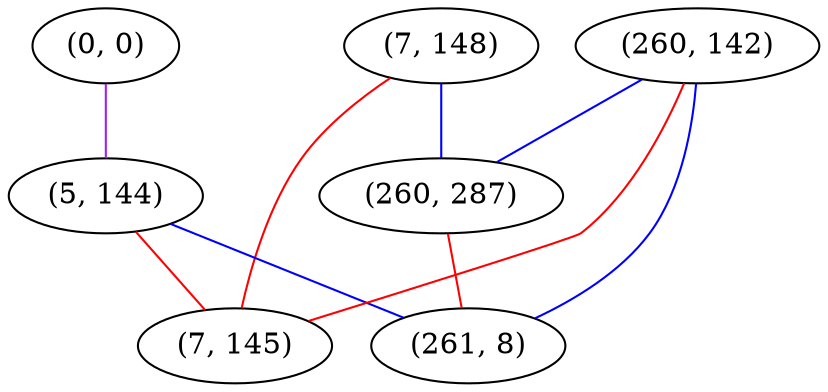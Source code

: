 graph "" {
"(7, 148)";
"(0, 0)";
"(5, 144)";
"(260, 142)";
"(7, 145)";
"(260, 287)";
"(261, 8)";
"(7, 148)" -- "(260, 287)"  [color=blue, key=0, weight=3];
"(7, 148)" -- "(7, 145)"  [color=red, key=0, weight=1];
"(0, 0)" -- "(5, 144)"  [color=purple, key=0, weight=4];
"(5, 144)" -- "(261, 8)"  [color=blue, key=0, weight=3];
"(5, 144)" -- "(7, 145)"  [color=red, key=0, weight=1];
"(260, 142)" -- "(260, 287)"  [color=blue, key=0, weight=3];
"(260, 142)" -- "(261, 8)"  [color=blue, key=0, weight=3];
"(260, 142)" -- "(7, 145)"  [color=red, key=0, weight=1];
"(260, 287)" -- "(261, 8)"  [color=red, key=0, weight=1];
}
